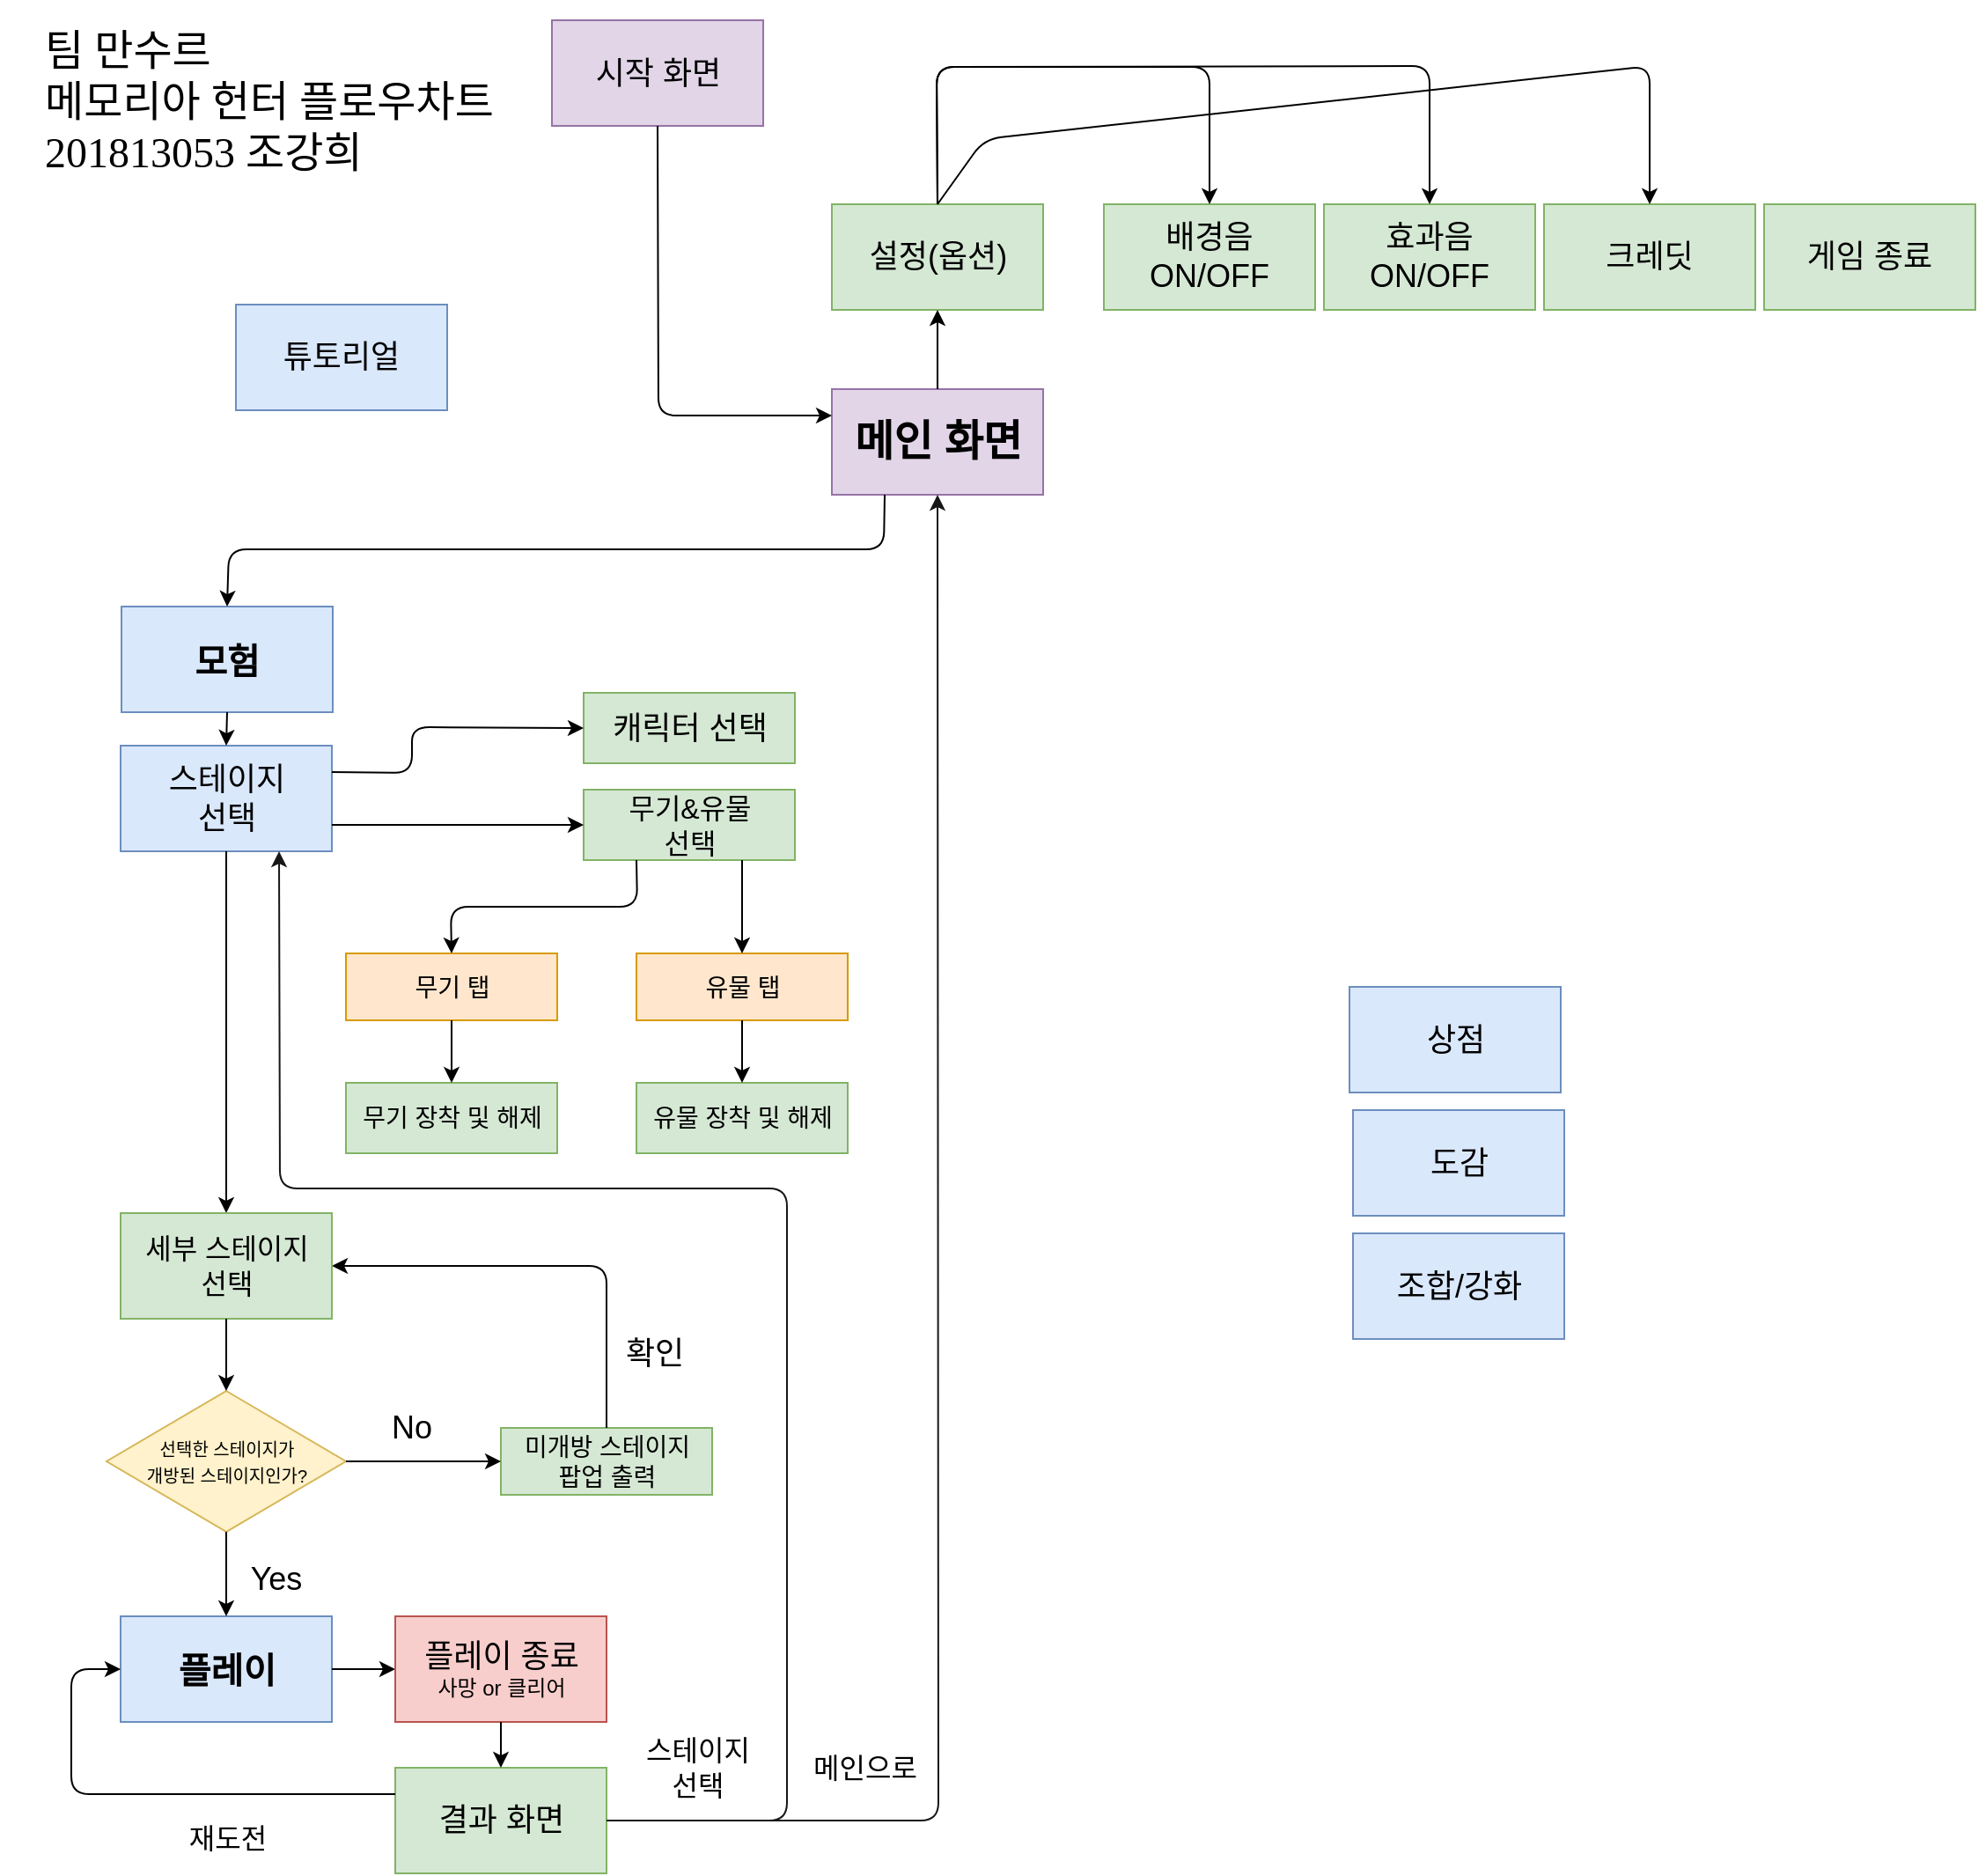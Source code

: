 <mxfile version="10.8.0" type="github"><diagram name="Page-1" id="edf60f1a-56cd-e834-aa8a-f176f3a09ee4"><mxGraphModel dx="465" dy="255" grid="0" gridSize="10" guides="1" tooltips="1" connect="1" arrows="1" fold="1" page="1" pageScale="1" pageWidth="1200" pageHeight="1600" background="#ffffff" math="0" shadow="0"><root><mxCell id="0"/><mxCell id="1" parent="0"/><mxCell id="Gc9QhGea8NeeS_bH-8tl-3" value="&lt;font&gt;&lt;b&gt;&lt;font&gt;&lt;font&gt;&lt;font&gt;&lt;font style=&quot;font-size: 20px&quot;&gt;모험&lt;/font&gt;&lt;/font&gt;&lt;/font&gt;&lt;/font&gt;&lt;/b&gt;&lt;br&gt;&lt;/font&gt;" style="rounded=0;whiteSpace=wrap;html=1;fillColor=#dae8fc;strokeColor=#6c8ebf;" parent="1" vertex="1"><mxGeometry x="89" y="364.5" width="120" height="60" as="geometry"/></mxCell><mxCell id="-a4ElGShlZKuBSlE3AAH-1" value="&lt;font style=&quot;font-size: 18px&quot;&gt;시작 화면&lt;/font&gt;" style="rounded=0;whiteSpace=wrap;html=1;fillColor=#e1d5e7;strokeColor=#9673a6;" parent="1" vertex="1"><mxGeometry x="333.5" y="31.5" width="120" height="60" as="geometry"/></mxCell><mxCell id="-a4ElGShlZKuBSlE3AAH-12" value="&lt;font style=&quot;font-size: 18px&quot;&gt;튜토리얼&lt;/font&gt;" style="rounded=0;whiteSpace=wrap;html=1;fillColor=#dae8fc;strokeColor=#6c8ebf;" parent="1" vertex="1"><mxGeometry x="154" y="193" width="120" height="60" as="geometry"/></mxCell><mxCell id="-a4ElGShlZKuBSlE3AAH-18" value="&lt;font style=&quot;font-size: 24px&quot;&gt;&lt;b&gt;메인 화면&lt;/b&gt;&lt;/font&gt;" style="rounded=0;whiteSpace=wrap;html=1;fillColor=#e1d5e7;strokeColor=#9673a6;" parent="1" vertex="1"><mxGeometry x="492.5" y="241" width="120" height="60" as="geometry"/></mxCell><mxCell id="-a4ElGShlZKuBSlE3AAH-19" value="" style="endArrow=classic;html=1;exitX=0.5;exitY=1;exitDx=0;exitDy=0;entryX=0;entryY=0.25;entryDx=0;entryDy=0;" parent="1" source="-a4ElGShlZKuBSlE3AAH-1" edge="1" target="-a4ElGShlZKuBSlE3AAH-18"><mxGeometry width="50" height="50" relative="1" as="geometry"><mxPoint x="393.833" y="449.667" as="sourcePoint"/><mxPoint x="492.5" y="564.5" as="targetPoint"/><Array as="points"><mxPoint x="394" y="256"/></Array></mxGeometry></mxCell><mxCell id="-a4ElGShlZKuBSlE3AAH-28" value="&lt;font style=&quot;font-size: 18px&quot;&gt;상점&lt;/font&gt;" style="rounded=0;whiteSpace=wrap;html=1;fillColor=#dae8fc;strokeColor=#6c8ebf;" parent="1" vertex="1"><mxGeometry x="786.5" y="580.5" width="120" height="60" as="geometry"/></mxCell><mxCell id="-a4ElGShlZKuBSlE3AAH-34" value="&lt;font style=&quot;font-size: 18px&quot;&gt;도감&lt;/font&gt;" style="rounded=0;whiteSpace=wrap;html=1;fillColor=#dae8fc;strokeColor=#6c8ebf;" parent="1" vertex="1"><mxGeometry x="788.5" y="650.5" width="120" height="60" as="geometry"/></mxCell><mxCell id="-a4ElGShlZKuBSlE3AAH-36" value="&lt;font style=&quot;font-size: 18px&quot;&gt;조합/강화&lt;/font&gt;" style="rounded=0;whiteSpace=wrap;html=1;fillColor=#dae8fc;strokeColor=#6c8ebf;" parent="1" vertex="1"><mxGeometry x="788.5" y="720.5" width="120" height="60" as="geometry"/></mxCell><mxCell id="-a4ElGShlZKuBSlE3AAH-44" value="&lt;font style=&quot;font-size: 18px&quot;&gt;설정(옵션)&lt;/font&gt;" style="rounded=0;whiteSpace=wrap;html=1;fillColor=#d5e8d4;strokeColor=#82b366;" parent="1" vertex="1"><mxGeometry x="492.5" y="136" width="120" height="60" as="geometry"/></mxCell><mxCell id="-a4ElGShlZKuBSlE3AAH-51" value="&lt;font style=&quot;font-size: 18px&quot;&gt;스테이지&lt;br&gt;선택&lt;/font&gt;&lt;br&gt;" style="rounded=0;whiteSpace=wrap;html=1;fillColor=#dae8fc;strokeColor=#6c8ebf;" parent="1" vertex="1"><mxGeometry x="88.5" y="443.5" width="120" height="60" as="geometry"/></mxCell><mxCell id="-a4ElGShlZKuBSlE3AAH-62" value="&lt;font style=&quot;font-size: 20px&quot;&gt;&lt;b&gt;플레이&lt;/b&gt;&lt;/font&gt;&lt;br&gt;" style="rounded=0;whiteSpace=wrap;html=1;fillColor=#dae8fc;strokeColor=#6c8ebf;" parent="1" vertex="1"><mxGeometry x="88.5" y="938" width="120" height="60" as="geometry"/></mxCell><mxCell id="-a4ElGShlZKuBSlE3AAH-63" value="" style="endArrow=classic;html=1;entryX=0.5;entryY=0;entryDx=0;entryDy=0;exitX=0.5;exitY=1;exitDx=0;exitDy=0;" parent="1" source="-a4ElGShlZKuBSlE3AAH-51" target="Gc9QhGea8NeeS_bH-8tl-43" edge="1"><mxGeometry width="50" height="50" relative="1" as="geometry"><mxPoint x="186.5" y="534.5" as="sourcePoint"/><mxPoint x="181.5" y="521.5" as="targetPoint"/></mxGeometry></mxCell><mxCell id="-a4ElGShlZKuBSlE3AAH-65" value="" style="endArrow=classic;html=1;exitX=1;exitY=0.5;exitDx=0;exitDy=0;entryX=0;entryY=0.5;entryDx=0;entryDy=0;" parent="1" source="-a4ElGShlZKuBSlE3AAH-62" target="Gc9QhGea8NeeS_bH-8tl-51" edge="1"><mxGeometry width="50" height="50" relative="1" as="geometry"><mxPoint x="182.5" y="1026.5" as="sourcePoint"/><mxPoint x="148.5" y="1042.5" as="targetPoint"/></mxGeometry></mxCell><mxCell id="Gc9QhGea8NeeS_bH-8tl-4" value="" style="endArrow=classic;html=1;exitX=0.25;exitY=1;exitDx=0;exitDy=0;entryX=0.5;entryY=0;entryDx=0;entryDy=0;" parent="1" source="-a4ElGShlZKuBSlE3AAH-18" target="Gc9QhGea8NeeS_bH-8tl-3" edge="1"><mxGeometry width="50" height="50" relative="1" as="geometry"><mxPoint x="716.5" y="641" as="sourcePoint"/><mxPoint x="766.5" y="591" as="targetPoint"/><Array as="points"><mxPoint x="522" y="332"/><mxPoint x="150" y="332"/></Array></mxGeometry></mxCell><mxCell id="Gc9QhGea8NeeS_bH-8tl-23" value="&lt;font style=&quot;font-size: 18px&quot;&gt;캐릭터 선택&lt;/font&gt;" style="rounded=0;whiteSpace=wrap;html=1;fillColor=#d5e8d4;strokeColor=#82b366;" parent="1" vertex="1"><mxGeometry x="351.5" y="413.5" width="120" height="40" as="geometry"/></mxCell><mxCell id="Gc9QhGea8NeeS_bH-8tl-33" value="&lt;font style=&quot;font-size: 16px&quot;&gt;무기&amp;amp;유물&lt;br&gt;선택&lt;br&gt;&lt;/font&gt;" style="rounded=0;whiteSpace=wrap;html=1;fillColor=#d5e8d4;strokeColor=#82b366;" parent="1" vertex="1"><mxGeometry x="351.5" y="468.5" width="120" height="40" as="geometry"/></mxCell><mxCell id="Gc9QhGea8NeeS_bH-8tl-35" value="&lt;font style=&quot;font-size: 10px&quot;&gt;선택한 스테이지가&lt;br&gt;개방된 스테이지인가?&lt;/font&gt;&lt;br&gt;" style="rhombus;whiteSpace=wrap;html=1;fillColor=#fff2cc;strokeColor=#d6b656;" parent="1" vertex="1"><mxGeometry x="80.5" y="810" width="136" height="80" as="geometry"/></mxCell><mxCell id="Gc9QhGea8NeeS_bH-8tl-36" value="" style="endArrow=classic;html=1;exitX=0.5;exitY=1;exitDx=0;exitDy=0;entryX=0.5;entryY=0;entryDx=0;entryDy=0;" parent="1" source="Gc9QhGea8NeeS_bH-8tl-35" target="-a4ElGShlZKuBSlE3AAH-62" edge="1"><mxGeometry width="50" height="50" relative="1" as="geometry"><mxPoint x="148.441" y="925.294" as="sourcePoint"/><mxPoint x="344.5" y="884.5" as="targetPoint"/></mxGeometry></mxCell><mxCell id="Gc9QhGea8NeeS_bH-8tl-40" value="&lt;font style=&quot;font-size: 14px&quot;&gt;미개방 스테이지&lt;br&gt;팝업 출력&lt;/font&gt;&lt;br&gt;" style="rounded=0;whiteSpace=wrap;html=1;fillColor=#d5e8d4;strokeColor=#82b366;" parent="1" vertex="1"><mxGeometry x="304.5" y="831" width="120" height="38" as="geometry"/></mxCell><mxCell id="Gc9QhGea8NeeS_bH-8tl-41" value="" style="endArrow=classic;html=1;exitX=1;exitY=0.5;exitDx=0;exitDy=0;entryX=0;entryY=0.5;entryDx=0;entryDy=0;" parent="1" source="Gc9QhGea8NeeS_bH-8tl-35" target="Gc9QhGea8NeeS_bH-8tl-40" edge="1"><mxGeometry width="50" height="50" relative="1" as="geometry"><mxPoint x="216.676" y="884.294" as="sourcePoint"/><mxPoint x="287.5" y="796" as="targetPoint"/></mxGeometry></mxCell><mxCell id="Gc9QhGea8NeeS_bH-8tl-42" value="" style="endArrow=classic;html=1;exitX=0.5;exitY=0;exitDx=0;exitDy=0;entryX=1;entryY=0.5;entryDx=0;entryDy=0;fillColor=#f5f5f5;strokeColor=#030303;" parent="1" source="Gc9QhGea8NeeS_bH-8tl-40" target="Gc9QhGea8NeeS_bH-8tl-43" edge="1"><mxGeometry width="50" height="50" relative="1" as="geometry"><mxPoint x="226.5" y="775.5" as="sourcePoint"/><mxPoint x="208.441" y="772.529" as="targetPoint"/><Array as="points"><mxPoint x="364.5" y="739"/></Array></mxGeometry></mxCell><mxCell id="Gc9QhGea8NeeS_bH-8tl-43" value="&lt;font style=&quot;font-size: 16px&quot;&gt;세부 스테이지&lt;br&gt;선택&lt;/font&gt;&lt;br&gt;" style="rounded=0;whiteSpace=wrap;html=1;fillColor=#d5e8d4;strokeColor=#82b366;" parent="1" vertex="1"><mxGeometry x="88.5" y="709" width="120" height="60" as="geometry"/></mxCell><mxCell id="Gc9QhGea8NeeS_bH-8tl-44" value="" style="endArrow=classic;html=1;exitX=0.5;exitY=1;exitDx=0;exitDy=0;entryX=0.5;entryY=0;entryDx=0;entryDy=0;" parent="1" source="Gc9QhGea8NeeS_bH-8tl-43" target="Gc9QhGea8NeeS_bH-8tl-35" edge="1"><mxGeometry width="50" height="50" relative="1" as="geometry"><mxPoint x="-324.5" y="1194.5" as="sourcePoint"/><mxPoint x="-274.5" y="1144.5" as="targetPoint"/></mxGeometry></mxCell><mxCell id="Gc9QhGea8NeeS_bH-8tl-51" value="&lt;span style=&quot;font-size: 18px&quot;&gt;플레이 종료&lt;br&gt;&lt;/span&gt;사망 or 클리어&lt;br&gt;" style="rounded=0;whiteSpace=wrap;html=1;fillColor=#f8cecc;strokeColor=#b85450;" parent="1" vertex="1"><mxGeometry x="244.5" y="938" width="120" height="60" as="geometry"/></mxCell><mxCell id="Gc9QhGea8NeeS_bH-8tl-52" value="&lt;span style=&quot;font-size: 18px&quot;&gt;결과 화면&lt;/span&gt;&lt;br&gt;" style="rounded=0;whiteSpace=wrap;html=1;fillColor=#d5e8d4;strokeColor=#82b366;" parent="1" vertex="1"><mxGeometry x="244.5" y="1024" width="120" height="60" as="geometry"/></mxCell><mxCell id="Gc9QhGea8NeeS_bH-8tl-53" value="" style="endArrow=classic;html=1;exitX=0.5;exitY=1;exitDx=0;exitDy=0;entryX=0.5;entryY=0;entryDx=0;entryDy=0;" parent="1" source="Gc9QhGea8NeeS_bH-8tl-51" target="Gc9QhGea8NeeS_bH-8tl-52" edge="1"><mxGeometry width="50" height="50" relative="1" as="geometry"><mxPoint x="158.088" y="1008.559" as="sourcePoint"/><mxPoint x="304.912" y="1037.765" as="targetPoint"/></mxGeometry></mxCell><mxCell id="Gc9QhGea8NeeS_bH-8tl-56" value="&lt;font style=&quot;font-size: 18px&quot;&gt;Yes&lt;/font&gt;" style="text;html=1;strokeColor=none;fillColor=none;align=center;verticalAlign=middle;whiteSpace=wrap;rounded=0;" parent="1" vertex="1"><mxGeometry x="156.5" y="907" width="40" height="20" as="geometry"/></mxCell><mxCell id="Gc9QhGea8NeeS_bH-8tl-57" value="&lt;font style=&quot;font-size: 18px&quot;&gt;No&lt;/font&gt;" style="text;html=1;strokeColor=none;fillColor=none;align=center;verticalAlign=middle;whiteSpace=wrap;rounded=0;" parent="1" vertex="1"><mxGeometry x="234" y="821" width="40" height="20" as="geometry"/></mxCell><mxCell id="Gc9QhGea8NeeS_bH-8tl-60" value="" style="endArrow=classic;html=1;fillColor=#f5f5f5;strokeColor=#171717;entryX=0.75;entryY=1;entryDx=0;entryDy=0;exitX=1;exitY=0.5;exitDx=0;exitDy=0;" parent="1" source="Gc9QhGea8NeeS_bH-8tl-52" target="-a4ElGShlZKuBSlE3AAH-51" edge="1"><mxGeometry width="50" height="50" relative="1" as="geometry"><mxPoint x="364.912" y="904.676" as="sourcePoint"/><mxPoint x="208.441" y="522.794" as="targetPoint"/><Array as="points"><mxPoint x="467" y="1054"/><mxPoint x="467" y="695"/><mxPoint x="179" y="695"/></Array></mxGeometry></mxCell><mxCell id="0eJw1t6BtxMIDn6Ip-QV-18" value="&lt;font&gt;&lt;font style=&quot;font-size: 16px&quot;&gt;스테이지&lt;br&gt;선택&lt;br&gt;&lt;/font&gt;&lt;/font&gt;" style="text;html=1;strokeColor=none;fillColor=none;align=center;verticalAlign=middle;whiteSpace=wrap;rounded=0;" parent="1" vertex="1"><mxGeometry x="383" y="1014" width="67" height="20" as="geometry"/></mxCell><mxCell id="0eJw1t6BtxMIDn6Ip-QV-19" value="" style="endArrow=classic;html=1;entryX=0;entryY=0.5;entryDx=0;entryDy=0;exitX=0;exitY=0.25;exitDx=0;exitDy=0;fillColor=#f5f5f5;strokeColor=#000000;" parent="1" source="Gc9QhGea8NeeS_bH-8tl-52" target="-a4ElGShlZKuBSlE3AAH-62" edge="1"><mxGeometry width="50" height="50" relative="1" as="geometry"><mxPoint x="244.912" y="1053.059" as="sourcePoint"/><mxPoint x="-101.559" y="638.353" as="targetPoint"/><Array as="points"><mxPoint x="60.5" y="1039"/><mxPoint x="60.5" y="968"/></Array></mxGeometry></mxCell><mxCell id="0eJw1t6BtxMIDn6Ip-QV-24" value="" style="endArrow=classic;html=1;exitX=0.5;exitY=1;exitDx=0;exitDy=0;entryX=0.5;entryY=0;entryDx=0;entryDy=0;" parent="1" source="Gc9QhGea8NeeS_bH-8tl-3" target="-a4ElGShlZKuBSlE3AAH-51" edge="1"><mxGeometry width="50" height="50" relative="1" as="geometry"><mxPoint x="-279" y="1215" as="sourcePoint"/><mxPoint x="158" y="466" as="targetPoint"/><Array as="points"/></mxGeometry></mxCell><mxCell id="0eJw1t6BtxMIDn6Ip-QV-27" value="&lt;font&gt;&lt;font style=&quot;font-size: 16px&quot;&gt;재도전&lt;br&gt;&lt;/font&gt;&lt;/font&gt;" style="text;html=1;strokeColor=none;fillColor=none;align=center;verticalAlign=middle;whiteSpace=wrap;rounded=0;" parent="1" vertex="1"><mxGeometry x="115.5" y="1054" width="67" height="20" as="geometry"/></mxCell><mxCell id="0eJw1t6BtxMIDn6Ip-QV-28" value="&lt;font&gt;&lt;font style=&quot;font-size: 16px&quot;&gt;메인으로&lt;br&gt;&lt;/font&gt;&lt;/font&gt;" style="text;html=1;strokeColor=none;fillColor=none;align=center;verticalAlign=middle;whiteSpace=wrap;rounded=0;" parent="1" vertex="1"><mxGeometry x="478" y="1014" width="67" height="20" as="geometry"/></mxCell><mxCell id="0eJw1t6BtxMIDn6Ip-QV-29" value="&lt;span style=&quot;font-size: 18px&quot;&gt;확인&lt;/span&gt;" style="text;html=1;strokeColor=none;fillColor=none;align=center;verticalAlign=middle;whiteSpace=wrap;rounded=0;" parent="1" vertex="1"><mxGeometry x="371.5" y="779" width="40" height="20" as="geometry"/></mxCell><mxCell id="4X-4JQnz8Bo00mOdNrgC-11" value="&lt;div style=&quot;text-align: left ; font-size: 24px&quot;&gt;&lt;span&gt;&lt;font style=&quot;font-size: 24px&quot; face=&quot;Verdana&quot;&gt;팀 만수르&lt;/font&gt;&lt;/span&gt;&lt;/div&gt;&lt;div style=&quot;text-align: left ; font-size: 24px&quot;&gt;&lt;span&gt;&lt;font style=&quot;font-size: 24px&quot; face=&quot;Verdana&quot;&gt;메모리아 헌터 플로우차트&lt;/font&gt;&lt;/span&gt;&lt;/div&gt;&lt;div style=&quot;text-align: left ; font-size: 24px&quot;&gt;&lt;span&gt;&lt;font style=&quot;font-size: 24px&quot; face=&quot;Verdana&quot;&gt;201813053 조강희&lt;/font&gt;&lt;/span&gt;&lt;/div&gt;" style="text;html=1;strokeColor=none;fillColor=none;align=center;verticalAlign=middle;whiteSpace=wrap;rounded=0;" parent="1" vertex="1"><mxGeometry x="20" y="20" width="306" height="116" as="geometry"/></mxCell><mxCell id="Mf9rC9_iUWpe452sNXT9-5" value="" style="endArrow=classic;html=1;exitX=1;exitY=0.25;exitDx=0;exitDy=0;entryX=0;entryY=0.5;entryDx=0;entryDy=0;" edge="1" parent="1" source="-a4ElGShlZKuBSlE3AAH-51" target="Gc9QhGea8NeeS_bH-8tl-23"><mxGeometry width="50" height="50" relative="1" as="geometry"><mxPoint x="208.667" y="463.333" as="sourcePoint"/><mxPoint x="301" y="451" as="targetPoint"/><Array as="points"><mxPoint x="254" y="459"/><mxPoint x="254" y="433"/></Array></mxGeometry></mxCell><mxCell id="Mf9rC9_iUWpe452sNXT9-6" value="" style="endArrow=classic;html=1;exitX=1;exitY=0.75;exitDx=0;exitDy=0;entryX=0;entryY=0.5;entryDx=0;entryDy=0;" edge="1" parent="1" source="-a4ElGShlZKuBSlE3AAH-51" target="Gc9QhGea8NeeS_bH-8tl-33"><mxGeometry width="50" height="50" relative="1" as="geometry"><mxPoint x="208.667" y="493.333" as="sourcePoint"/><mxPoint x="381.333" y="388.333" as="targetPoint"/></mxGeometry></mxCell><mxCell id="Mf9rC9_iUWpe452sNXT9-9" value="" style="endArrow=classic;html=1;fillColor=#f5f5f5;strokeColor=#171717;entryX=0.5;entryY=1;entryDx=0;entryDy=0;exitX=1;exitY=0.5;exitDx=0;exitDy=0;" edge="1" parent="1" source="Gc9QhGea8NeeS_bH-8tl-52" target="-a4ElGShlZKuBSlE3AAH-18"><mxGeometry width="50" height="50" relative="1" as="geometry"><mxPoint x="372" y="1192" as="sourcePoint"/><mxPoint x="189" y="513" as="targetPoint"/><Array as="points"><mxPoint x="553" y="1054"/></Array></mxGeometry></mxCell><mxCell id="Mf9rC9_iUWpe452sNXT9-10" value="&lt;font style=&quot;font-size: 14px&quot;&gt;무기 탭&lt;/font&gt;" style="rounded=0;whiteSpace=wrap;html=1;fillColor=#ffe6cc;strokeColor=#d79b00;" vertex="1" parent="1"><mxGeometry x="216.5" y="561.5" width="120" height="38" as="geometry"/></mxCell><mxCell id="Mf9rC9_iUWpe452sNXT9-11" value="&lt;font style=&quot;font-size: 14px&quot;&gt;유물 탭&lt;/font&gt;&lt;br&gt;" style="rounded=0;whiteSpace=wrap;html=1;fillColor=#ffe6cc;strokeColor=#d79b00;" vertex="1" parent="1"><mxGeometry x="381.5" y="561.5" width="120" height="38" as="geometry"/></mxCell><mxCell id="Mf9rC9_iUWpe452sNXT9-12" value="" style="endArrow=classic;html=1;strokeColor=#000000;exitX=0.75;exitY=1;exitDx=0;exitDy=0;entryX=0.5;entryY=0;entryDx=0;entryDy=0;" edge="1" parent="1" source="Gc9QhGea8NeeS_bH-8tl-33" target="Mf9rC9_iUWpe452sNXT9-11"><mxGeometry width="50" height="50" relative="1" as="geometry"><mxPoint x="445.759" y="508.172" as="sourcePoint"/><mxPoint x="340" y="676" as="targetPoint"/></mxGeometry></mxCell><mxCell id="Mf9rC9_iUWpe452sNXT9-13" value="" style="endArrow=classic;html=1;strokeColor=#000000;exitX=0.25;exitY=1;exitDx=0;exitDy=0;entryX=0.5;entryY=0;entryDx=0;entryDy=0;" edge="1" parent="1" source="Gc9QhGea8NeeS_bH-8tl-33" target="Mf9rC9_iUWpe452sNXT9-10"><mxGeometry width="50" height="50" relative="1" as="geometry"><mxPoint x="332" y="592" as="sourcePoint"/><mxPoint x="382" y="542" as="targetPoint"/><Array as="points"><mxPoint x="382" y="535"/><mxPoint x="276" y="535"/></Array></mxGeometry></mxCell><mxCell id="Mf9rC9_iUWpe452sNXT9-14" value="&lt;font&gt;&lt;font style=&quot;font-size: 14px&quot;&gt;무기 장착 및 해제&lt;/font&gt;&lt;/font&gt;" style="rounded=0;whiteSpace=wrap;html=1;fillColor=#d5e8d4;strokeColor=#82b366;" vertex="1" parent="1"><mxGeometry x="216.5" y="635" width="120" height="40" as="geometry"/></mxCell><mxCell id="Mf9rC9_iUWpe452sNXT9-15" value="" style="endArrow=classic;html=1;strokeColor=#000000;exitX=0.5;exitY=1;exitDx=0;exitDy=0;entryX=0.5;entryY=0;entryDx=0;entryDy=0;" edge="1" parent="1" source="Mf9rC9_iUWpe452sNXT9-10" target="Mf9rC9_iUWpe452sNXT9-14"><mxGeometry width="50" height="50" relative="1" as="geometry"><mxPoint x="326" y="698" as="sourcePoint"/><mxPoint x="376" y="648" as="targetPoint"/></mxGeometry></mxCell><mxCell id="Mf9rC9_iUWpe452sNXT9-17" value="&lt;font&gt;&lt;font style=&quot;font-size: 14px&quot;&gt;유물 장착 및 해제&lt;/font&gt;&lt;/font&gt;" style="rounded=0;whiteSpace=wrap;html=1;fillColor=#d5e8d4;strokeColor=#82b366;" vertex="1" parent="1"><mxGeometry x="381.5" y="635" width="120" height="40" as="geometry"/></mxCell><mxCell id="Mf9rC9_iUWpe452sNXT9-18" value="" style="endArrow=classic;html=1;strokeColor=#000000;exitX=0.5;exitY=1;exitDx=0;exitDy=0;entryX=0.5;entryY=0;entryDx=0;entryDy=0;" edge="1" parent="1" target="Mf9rC9_iUWpe452sNXT9-17" source="Mf9rC9_iUWpe452sNXT9-11"><mxGeometry width="50" height="50" relative="1" as="geometry"><mxPoint x="441.241" y="599.207" as="sourcePoint"/><mxPoint x="541" y="648" as="targetPoint"/></mxGeometry></mxCell><mxCell id="Mf9rC9_iUWpe452sNXT9-19" value="" style="endArrow=classic;html=1;strokeColor=#000000;exitX=0.5;exitY=0;exitDx=0;exitDy=0;entryX=0.5;entryY=1;entryDx=0;entryDy=0;" edge="1" parent="1" source="-a4ElGShlZKuBSlE3AAH-18" target="-a4ElGShlZKuBSlE3AAH-44"><mxGeometry width="50" height="50" relative="1" as="geometry"><mxPoint x="741" y="348" as="sourcePoint"/><mxPoint x="791" y="298" as="targetPoint"/></mxGeometry></mxCell><mxCell id="Mf9rC9_iUWpe452sNXT9-21" value="&lt;span style=&quot;font-size: 18px&quot;&gt;배경음&lt;br&gt;ON/OFF&lt;br&gt;&lt;/span&gt;" style="rounded=0;whiteSpace=wrap;html=1;fillColor=#d5e8d4;strokeColor=#82b366;" vertex="1" parent="1"><mxGeometry x="647.0" y="136" width="120" height="60" as="geometry"/></mxCell><mxCell id="Mf9rC9_iUWpe452sNXT9-22" value="&lt;span style=&quot;font-size: 18px&quot;&gt;효과음&lt;br&gt;ON/OFF&lt;br&gt;&lt;/span&gt;" style="rounded=0;whiteSpace=wrap;html=1;fillColor=#d5e8d4;strokeColor=#82b366;" vertex="1" parent="1"><mxGeometry x="772.0" y="136" width="120" height="60" as="geometry"/></mxCell><mxCell id="Mf9rC9_iUWpe452sNXT9-23" value="&lt;span style=&quot;font-size: 18px&quot;&gt;크레딧&lt;/span&gt;" style="rounded=0;whiteSpace=wrap;html=1;fillColor=#d5e8d4;strokeColor=#82b366;" vertex="1" parent="1"><mxGeometry x="897.0" y="136" width="120" height="60" as="geometry"/></mxCell><mxCell id="Mf9rC9_iUWpe452sNXT9-24" value="&lt;span style=&quot;font-size: 18px&quot;&gt;게임 종료&lt;/span&gt;" style="rounded=0;whiteSpace=wrap;html=1;fillColor=#d5e8d4;strokeColor=#82b366;" vertex="1" parent="1"><mxGeometry x="1022.0" y="136" width="120" height="60" as="geometry"/></mxCell><mxCell id="Mf9rC9_iUWpe452sNXT9-25" value="" style="endArrow=classic;html=1;strokeColor=#000000;exitX=0.5;exitY=0;exitDx=0;exitDy=0;entryX=0.5;entryY=0;entryDx=0;entryDy=0;" edge="1" parent="1" source="-a4ElGShlZKuBSlE3AAH-44" target="Mf9rC9_iUWpe452sNXT9-21"><mxGeometry width="50" height="50" relative="1" as="geometry"><mxPoint x="586" y="114" as="sourcePoint"/><mxPoint x="636" y="64" as="targetPoint"/><Array as="points"><mxPoint x="552" y="58"/><mxPoint x="707" y="58"/></Array></mxGeometry></mxCell><mxCell id="Mf9rC9_iUWpe452sNXT9-26" value="" style="endArrow=classic;html=1;strokeColor=#000000;exitX=0.5;exitY=0;exitDx=0;exitDy=0;entryX=0.5;entryY=0;entryDx=0;entryDy=0;" edge="1" parent="1" source="-a4ElGShlZKuBSlE3AAH-44" target="Mf9rC9_iUWpe452sNXT9-22"><mxGeometry width="50" height="50" relative="1" as="geometry"><mxPoint x="677.167" y="135.833" as="sourcePoint"/><mxPoint x="865" y="120" as="targetPoint"/><Array as="points"><mxPoint x="552" y="58"/><mxPoint x="832" y="57.5"/></Array></mxGeometry></mxCell><mxCell id="Mf9rC9_iUWpe452sNXT9-27" value="" style="endArrow=classic;html=1;strokeColor=#000000;exitX=0.5;exitY=0;exitDx=0;exitDy=0;" edge="1" parent="1" source="-a4ElGShlZKuBSlE3AAH-44" target="Mf9rC9_iUWpe452sNXT9-23"><mxGeometry width="50" height="50" relative="1" as="geometry"><mxPoint x="677.714" y="136.143" as="sourcePoint"/><mxPoint x="957.143" y="136.143" as="targetPoint"/><Array as="points"><mxPoint x="579" y="99"/><mxPoint x="957" y="57.5"/></Array></mxGeometry></mxCell></root></mxGraphModel></diagram></mxfile>